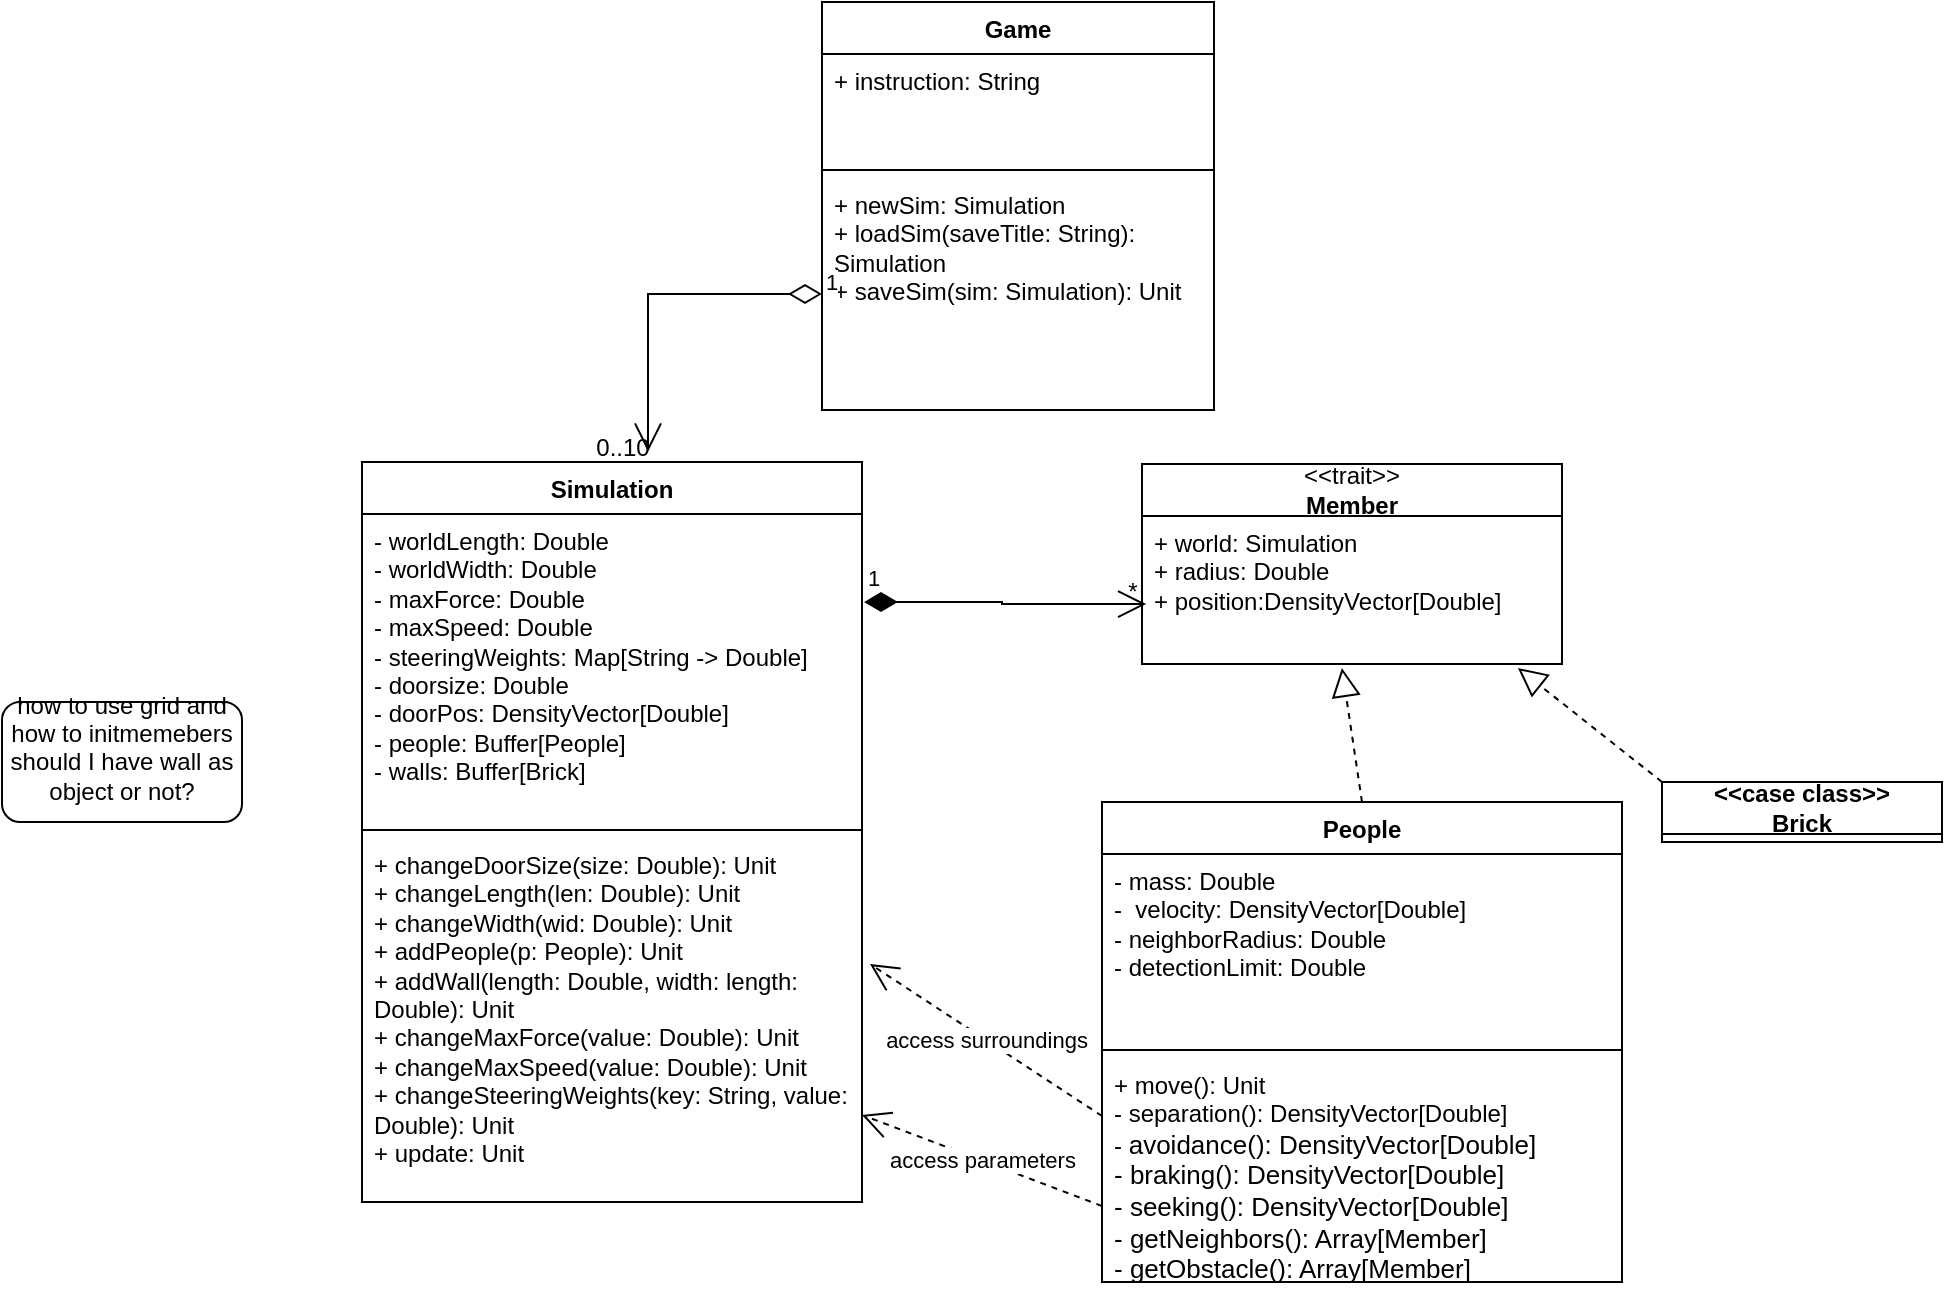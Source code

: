 <mxfile version="23.1.2" type="github">
  <diagram id="C5RBs43oDa-KdzZeNtuy" name="Page-1">
    <mxGraphModel dx="794" dy="338" grid="1" gridSize="10" guides="1" tooltips="1" connect="1" arrows="1" fold="1" page="1" pageScale="1" pageWidth="827" pageHeight="1169" math="0" shadow="0">
      <root>
        <mxCell id="WIyWlLk6GJQsqaUBKTNV-0" />
        <mxCell id="WIyWlLk6GJQsqaUBKTNV-1" parent="WIyWlLk6GJQsqaUBKTNV-0" />
        <mxCell id="RkpjHpUXgbbp_-WKOQ0z-0" value="Game" style="swimlane;fontStyle=1;align=center;verticalAlign=top;childLayout=stackLayout;horizontal=1;startSize=26;horizontalStack=0;resizeParent=1;resizeParentMax=0;resizeLast=0;collapsible=1;marginBottom=0;whiteSpace=wrap;html=1;" parent="WIyWlLk6GJQsqaUBKTNV-1" vertex="1">
          <mxGeometry x="510" y="250" width="196" height="204" as="geometry" />
        </mxCell>
        <mxCell id="RkpjHpUXgbbp_-WKOQ0z-1" value="&lt;div&gt;+ instruction: String&lt;br&gt;&lt;/div&gt;" style="text;strokeColor=none;fillColor=none;align=left;verticalAlign=top;spacingLeft=4;spacingRight=4;overflow=hidden;rotatable=0;points=[[0,0.5],[1,0.5]];portConstraint=eastwest;whiteSpace=wrap;html=1;" parent="RkpjHpUXgbbp_-WKOQ0z-0" vertex="1">
          <mxGeometry y="26" width="196" height="54" as="geometry" />
        </mxCell>
        <mxCell id="RkpjHpUXgbbp_-WKOQ0z-2" value="" style="line;strokeWidth=1;fillColor=none;align=left;verticalAlign=middle;spacingTop=-1;spacingLeft=3;spacingRight=3;rotatable=0;labelPosition=right;points=[];portConstraint=eastwest;strokeColor=inherit;" parent="RkpjHpUXgbbp_-WKOQ0z-0" vertex="1">
          <mxGeometry y="80" width="196" height="8" as="geometry" />
        </mxCell>
        <mxCell id="RkpjHpUXgbbp_-WKOQ0z-3" value="&lt;div&gt;+ newSim: Simulation&lt;/div&gt;&lt;div&gt;+ loadSim(saveTitle: String): Simulation&lt;br&gt;&lt;/div&gt;&lt;div&gt;+ saveSim(sim: Simulation): Unit&lt;br&gt;&lt;/div&gt;" style="text;strokeColor=none;fillColor=none;align=left;verticalAlign=top;spacingLeft=4;spacingRight=4;overflow=hidden;rotatable=0;points=[[0,0.5],[1,0.5]];portConstraint=eastwest;whiteSpace=wrap;html=1;" parent="RkpjHpUXgbbp_-WKOQ0z-0" vertex="1">
          <mxGeometry y="88" width="196" height="116" as="geometry" />
        </mxCell>
        <mxCell id="RkpjHpUXgbbp_-WKOQ0z-4" value="Simulation" style="swimlane;fontStyle=1;align=center;verticalAlign=top;childLayout=stackLayout;horizontal=1;startSize=26;horizontalStack=0;resizeParent=1;resizeParentMax=0;resizeLast=0;collapsible=1;marginBottom=0;whiteSpace=wrap;html=1;" parent="WIyWlLk6GJQsqaUBKTNV-1" vertex="1">
          <mxGeometry x="280" y="480" width="250" height="370" as="geometry" />
        </mxCell>
        <mxCell id="RkpjHpUXgbbp_-WKOQ0z-5" value="&lt;div&gt;- worldLength: Double&lt;/div&gt;&lt;div&gt;- worldWidth: Double&lt;/div&gt;&lt;div&gt;- maxForce: Double&lt;/div&gt;&lt;div&gt;- maxSpeed: Double&lt;/div&gt;&lt;div&gt;- steeringWeights: Map[String -&amp;gt; Double]&lt;br&gt;&lt;/div&gt;&lt;div&gt;- doorsize: Double&lt;/div&gt;&lt;div&gt;- doorPos: DensityVector[Double]&lt;br&gt;&lt;/div&gt;&lt;div&gt;- people: Buffer[People] &lt;br&gt;&lt;/div&gt;&lt;div&gt;- walls: Buffer[Brick]&lt;br&gt;&lt;/div&gt;&lt;div&gt;&lt;br&gt;&lt;/div&gt;" style="text;strokeColor=none;fillColor=none;align=left;verticalAlign=top;spacingLeft=4;spacingRight=4;overflow=hidden;rotatable=0;points=[[0,0.5],[1,0.5]];portConstraint=eastwest;whiteSpace=wrap;html=1;" parent="RkpjHpUXgbbp_-WKOQ0z-4" vertex="1">
          <mxGeometry y="26" width="250" height="154" as="geometry" />
        </mxCell>
        <mxCell id="RkpjHpUXgbbp_-WKOQ0z-6" value="" style="line;strokeWidth=1;fillColor=none;align=left;verticalAlign=middle;spacingTop=-1;spacingLeft=3;spacingRight=3;rotatable=0;labelPosition=right;points=[];portConstraint=eastwest;strokeColor=inherit;" parent="RkpjHpUXgbbp_-WKOQ0z-4" vertex="1">
          <mxGeometry y="180" width="250" height="8" as="geometry" />
        </mxCell>
        <mxCell id="RkpjHpUXgbbp_-WKOQ0z-7" value="&lt;div&gt;+ changeDoorSize(size: Double): Unit&lt;/div&gt;&lt;div&gt;+ changeLength(len: Double): Unit&lt;/div&gt;&lt;div&gt;+ changeWidth(wid: Double): Unit&lt;/div&gt;&lt;div&gt;+ addPeople(p: People): Unit&lt;/div&gt;&lt;div&gt;+ addWall(length: Double, width: length: Double): Unit&lt;/div&gt;&lt;div&gt;+ changeMaxForce(value: Double): Unit&lt;/div&gt;&lt;div&gt;+ changeMaxSpeed(value: Double): Unit&lt;/div&gt;&lt;div&gt;+ changeSteeringWeights(key: String, value: Double): Unit&lt;br&gt;&lt;/div&gt;&lt;div&gt;+ update: Unit&lt;br&gt;&lt;/div&gt;&lt;div&gt;&lt;br&gt;&lt;/div&gt;" style="text;strokeColor=none;fillColor=none;align=left;verticalAlign=top;spacingLeft=4;spacingRight=4;overflow=hidden;rotatable=0;points=[[0,0.5],[1,0.5]];portConstraint=eastwest;whiteSpace=wrap;html=1;" parent="RkpjHpUXgbbp_-WKOQ0z-4" vertex="1">
          <mxGeometry y="188" width="250" height="182" as="geometry" />
        </mxCell>
        <mxCell id="RkpjHpUXgbbp_-WKOQ0z-9" value="&lt;div&gt;how to use grid and how to initmemebers&lt;/div&gt;&lt;div&gt;should I have wall as object or not?&lt;br&gt;&lt;/div&gt;&lt;div&gt;&lt;br&gt;&lt;/div&gt;" style="rounded=1;whiteSpace=wrap;html=1;" parent="WIyWlLk6GJQsqaUBKTNV-1" vertex="1">
          <mxGeometry x="100" y="600" width="120" height="60" as="geometry" />
        </mxCell>
        <mxCell id="jS9uIl8wAypgQjRNOiSP-0" value="People" style="swimlane;fontStyle=1;align=center;verticalAlign=top;childLayout=stackLayout;horizontal=1;startSize=26;horizontalStack=0;resizeParent=1;resizeParentMax=0;resizeLast=0;collapsible=1;marginBottom=0;whiteSpace=wrap;html=1;" vertex="1" parent="WIyWlLk6GJQsqaUBKTNV-1">
          <mxGeometry x="650" y="650" width="260" height="240" as="geometry" />
        </mxCell>
        <mxCell id="jS9uIl8wAypgQjRNOiSP-1" value="- mass: Double&lt;br&gt;&lt;div&gt;-&amp;nbsp; velocity: DensityVector[Double]&lt;/div&gt;&lt;div&gt;- neighborRadius: Double&lt;/div&gt;&lt;div&gt;- detectionLimit: Double&lt;/div&gt;&lt;div&gt;&lt;br&gt;&lt;/div&gt;" style="text;strokeColor=none;fillColor=none;align=left;verticalAlign=top;spacingLeft=4;spacingRight=4;overflow=hidden;rotatable=0;points=[[0,0.5],[1,0.5]];portConstraint=eastwest;whiteSpace=wrap;html=1;" vertex="1" parent="jS9uIl8wAypgQjRNOiSP-0">
          <mxGeometry y="26" width="260" height="94" as="geometry" />
        </mxCell>
        <mxCell id="jS9uIl8wAypgQjRNOiSP-2" value="" style="line;strokeWidth=1;fillColor=none;align=left;verticalAlign=middle;spacingTop=-1;spacingLeft=3;spacingRight=3;rotatable=0;labelPosition=right;points=[];portConstraint=eastwest;strokeColor=inherit;" vertex="1" parent="jS9uIl8wAypgQjRNOiSP-0">
          <mxGeometry y="120" width="260" height="8" as="geometry" />
        </mxCell>
        <mxCell id="jS9uIl8wAypgQjRNOiSP-3" value="&lt;div&gt;+ move(): Unit&lt;/div&gt;&lt;div&gt;- separation(): DensityVector[Double]&lt;/div&gt;&lt;div&gt;- &lt;font size=&quot;2&quot;&gt;avoidance(): DensityVector[Double]&lt;/font&gt;&lt;/div&gt;&lt;div&gt;&lt;font size=&quot;2&quot;&gt;- braking(): &lt;/font&gt;&lt;font size=&quot;2&quot;&gt;DensityVector[Double]&lt;/font&gt;&lt;/div&gt;&lt;div&gt;&lt;font size=&quot;2&quot;&gt;- seeking(): DensityVector[Double]&lt;/font&gt;&lt;/div&gt;&lt;div&gt;&lt;font size=&quot;2&quot;&gt;- getNeighbors(): Array[Member]&lt;/font&gt;&lt;/div&gt;&lt;div&gt;&lt;font size=&quot;2&quot;&gt;- getObstacle(): Array[Member]&lt;br&gt;&lt;/font&gt;&lt;/div&gt;&lt;div&gt;&lt;font size=&quot;2&quot;&gt;&lt;br&gt;&lt;/font&gt;&lt;/div&gt;&lt;div&gt;&lt;br&gt;&lt;/div&gt;&lt;div&gt;&lt;br&gt;&lt;/div&gt;" style="text;strokeColor=none;fillColor=none;align=left;verticalAlign=top;spacingLeft=4;spacingRight=4;overflow=hidden;rotatable=0;points=[[0,0.5],[1,0.5]];portConstraint=eastwest;whiteSpace=wrap;html=1;" vertex="1" parent="jS9uIl8wAypgQjRNOiSP-0">
          <mxGeometry y="128" width="260" height="112" as="geometry" />
        </mxCell>
        <mxCell id="jS9uIl8wAypgQjRNOiSP-5" value="&lt;div&gt;&amp;lt;&amp;lt;trait&amp;gt;&amp;gt;&lt;/div&gt;&lt;div&gt;&lt;b&gt;Member&lt;/b&gt;&lt;br&gt;&lt;/div&gt;" style="swimlane;fontStyle=0;childLayout=stackLayout;horizontal=1;startSize=26;fillColor=none;horizontalStack=0;resizeParent=1;resizeParentMax=0;resizeLast=0;collapsible=1;marginBottom=0;whiteSpace=wrap;html=1;" vertex="1" parent="WIyWlLk6GJQsqaUBKTNV-1">
          <mxGeometry x="670" y="481" width="210" height="100" as="geometry" />
        </mxCell>
        <mxCell id="jS9uIl8wAypgQjRNOiSP-6" value="&lt;div&gt;+ world: Simulation&lt;br&gt;&lt;/div&gt;&lt;div&gt;+ radius: Double&lt;/div&gt;+ position:DensityVector[Double]" style="text;strokeColor=none;fillColor=none;align=left;verticalAlign=top;spacingLeft=4;spacingRight=4;overflow=hidden;rotatable=0;points=[[0,0.5],[1,0.5]];portConstraint=eastwest;whiteSpace=wrap;html=1;" vertex="1" parent="jS9uIl8wAypgQjRNOiSP-5">
          <mxGeometry y="26" width="210" height="74" as="geometry" />
        </mxCell>
        <mxCell id="jS9uIl8wAypgQjRNOiSP-9" value="&lt;div&gt;&lt;b&gt;&amp;lt;&amp;lt;case class&amp;gt;&amp;gt;&lt;br&gt;&lt;/b&gt;&lt;/div&gt;&lt;div&gt;&lt;b&gt;Brick&lt;/b&gt;&lt;/div&gt;" style="swimlane;fontStyle=0;childLayout=stackLayout;horizontal=1;startSize=26;fillColor=none;horizontalStack=0;resizeParent=1;resizeParentMax=0;resizeLast=0;collapsible=1;marginBottom=0;whiteSpace=wrap;html=1;" vertex="1" parent="WIyWlLk6GJQsqaUBKTNV-1">
          <mxGeometry x="930" y="640" width="140" height="30" as="geometry" />
        </mxCell>
        <mxCell id="jS9uIl8wAypgQjRNOiSP-13" value="" style="endArrow=block;dashed=1;endFill=0;endSize=12;html=1;rounded=0;entryX=0.476;entryY=1.027;entryDx=0;entryDy=0;entryPerimeter=0;exitX=0.5;exitY=0;exitDx=0;exitDy=0;" edge="1" parent="WIyWlLk6GJQsqaUBKTNV-1" source="jS9uIl8wAypgQjRNOiSP-0" target="jS9uIl8wAypgQjRNOiSP-6">
          <mxGeometry width="160" relative="1" as="geometry">
            <mxPoint x="590" y="660" as="sourcePoint" />
            <mxPoint x="750" y="660" as="targetPoint" />
          </mxGeometry>
        </mxCell>
        <mxCell id="jS9uIl8wAypgQjRNOiSP-14" value="" style="endArrow=block;dashed=1;endFill=0;endSize=12;html=1;rounded=0;entryX=0.895;entryY=1.027;entryDx=0;entryDy=0;entryPerimeter=0;exitX=0;exitY=0;exitDx=0;exitDy=0;" edge="1" parent="WIyWlLk6GJQsqaUBKTNV-1" source="jS9uIl8wAypgQjRNOiSP-9" target="jS9uIl8wAypgQjRNOiSP-6">
          <mxGeometry width="160" relative="1" as="geometry">
            <mxPoint x="590" y="660" as="sourcePoint" />
            <mxPoint x="750" y="660" as="targetPoint" />
          </mxGeometry>
        </mxCell>
        <mxCell id="jS9uIl8wAypgQjRNOiSP-15" value="1" style="endArrow=open;html=1;endSize=12;startArrow=diamondThin;startSize=14;startFill=1;edgeStyle=orthogonalEdgeStyle;align=left;verticalAlign=bottom;rounded=0;exitX=1.004;exitY=0.286;exitDx=0;exitDy=0;exitPerimeter=0;entryX=0.01;entryY=0.595;entryDx=0;entryDy=0;entryPerimeter=0;" edge="1" parent="WIyWlLk6GJQsqaUBKTNV-1" source="RkpjHpUXgbbp_-WKOQ0z-5" target="jS9uIl8wAypgQjRNOiSP-6">
          <mxGeometry x="-1" y="3" relative="1" as="geometry">
            <mxPoint x="590" y="660" as="sourcePoint" />
            <mxPoint x="750" y="660" as="targetPoint" />
          </mxGeometry>
        </mxCell>
        <mxCell id="jS9uIl8wAypgQjRNOiSP-16" value="*" style="text;html=1;align=center;verticalAlign=middle;resizable=0;points=[];autosize=1;strokeColor=none;fillColor=none;" vertex="1" parent="WIyWlLk6GJQsqaUBKTNV-1">
          <mxGeometry x="650" y="530" width="30" height="30" as="geometry" />
        </mxCell>
        <mxCell id="jS9uIl8wAypgQjRNOiSP-17" value="access surroundings" style="endArrow=open;endSize=12;dashed=1;html=1;rounded=0;exitX=0;exitY=0.259;exitDx=0;exitDy=0;exitPerimeter=0;entryX=1.016;entryY=0.346;entryDx=0;entryDy=0;entryPerimeter=0;" edge="1" parent="WIyWlLk6GJQsqaUBKTNV-1" source="jS9uIl8wAypgQjRNOiSP-3" target="RkpjHpUXgbbp_-WKOQ0z-7">
          <mxGeometry width="160" relative="1" as="geometry">
            <mxPoint x="590" y="750" as="sourcePoint" />
            <mxPoint x="750" y="750" as="targetPoint" />
          </mxGeometry>
        </mxCell>
        <mxCell id="jS9uIl8wAypgQjRNOiSP-18" value="&lt;div&gt;access parameters&lt;/div&gt;" style="endArrow=open;endSize=12;dashed=1;html=1;rounded=0;exitX=0;exitY=0.661;exitDx=0;exitDy=0;exitPerimeter=0;" edge="1" parent="WIyWlLk6GJQsqaUBKTNV-1" source="jS9uIl8wAypgQjRNOiSP-3" target="RkpjHpUXgbbp_-WKOQ0z-7">
          <mxGeometry width="160" relative="1" as="geometry">
            <mxPoint x="590" y="750" as="sourcePoint" />
            <mxPoint x="750" y="750" as="targetPoint" />
          </mxGeometry>
        </mxCell>
        <mxCell id="jS9uIl8wAypgQjRNOiSP-19" value="1" style="endArrow=open;html=1;endSize=12;startArrow=diamondThin;startSize=14;startFill=0;edgeStyle=orthogonalEdgeStyle;align=left;verticalAlign=bottom;rounded=0;exitX=0;exitY=0.5;exitDx=0;exitDy=0;entryX=0.572;entryY=-0.014;entryDx=0;entryDy=0;entryPerimeter=0;" edge="1" parent="WIyWlLk6GJQsqaUBKTNV-1" source="RkpjHpUXgbbp_-WKOQ0z-3" target="RkpjHpUXgbbp_-WKOQ0z-4">
          <mxGeometry x="-1" y="3" relative="1" as="geometry">
            <mxPoint x="590" y="430" as="sourcePoint" />
            <mxPoint x="750" y="430" as="targetPoint" />
          </mxGeometry>
        </mxCell>
        <mxCell id="jS9uIl8wAypgQjRNOiSP-20" value="0..10" style="text;html=1;align=center;verticalAlign=middle;resizable=0;points=[];autosize=1;strokeColor=none;fillColor=none;" vertex="1" parent="WIyWlLk6GJQsqaUBKTNV-1">
          <mxGeometry x="385" y="458" width="50" height="30" as="geometry" />
        </mxCell>
      </root>
    </mxGraphModel>
  </diagram>
</mxfile>
